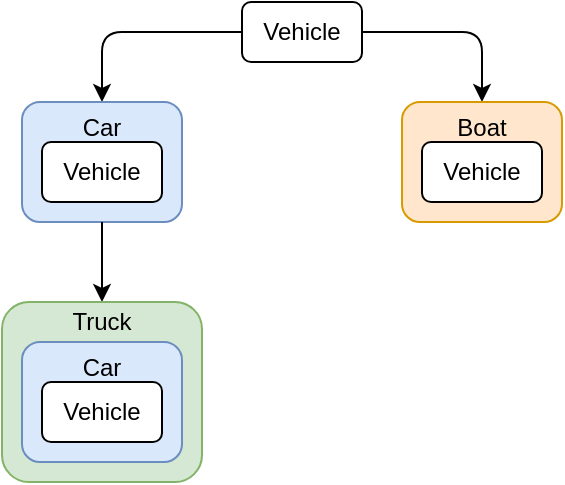 <mxfile version="26.2.2">
  <diagram name="Page-1" id="qeLaA1gAfApt4-c085ZC">
    <mxGraphModel dx="657" dy="469" grid="1" gridSize="10" guides="1" tooltips="1" connect="1" arrows="1" fold="1" page="1" pageScale="1" pageWidth="360" pageHeight="320" math="0" shadow="0">
      <root>
        <mxCell id="0" />
        <mxCell id="1" parent="0" />
        <mxCell id="d-cQ0HsLinr8hj7tUdYu-4" style="edgeStyle=orthogonalEdgeStyle;rounded=1;orthogonalLoop=1;jettySize=auto;html=1;exitX=0;exitY=0.5;exitDx=0;exitDy=0;entryX=0.5;entryY=0;entryDx=0;entryDy=0;curved=0;" edge="1" parent="1" source="d-cQ0HsLinr8hj7tUdYu-1" target="d-cQ0HsLinr8hj7tUdYu-2">
          <mxGeometry relative="1" as="geometry" />
        </mxCell>
        <mxCell id="d-cQ0HsLinr8hj7tUdYu-16" style="edgeStyle=orthogonalEdgeStyle;rounded=1;orthogonalLoop=1;jettySize=auto;html=1;exitX=1;exitY=0.5;exitDx=0;exitDy=0;entryX=0.5;entryY=0;entryDx=0;entryDy=0;curved=0;" edge="1" parent="1" source="d-cQ0HsLinr8hj7tUdYu-1" target="d-cQ0HsLinr8hj7tUdYu-14">
          <mxGeometry relative="1" as="geometry" />
        </mxCell>
        <mxCell id="d-cQ0HsLinr8hj7tUdYu-1" value="Vehicle" style="rounded=1;whiteSpace=wrap;html=1;spacingTop=0;" vertex="1" parent="1">
          <mxGeometry x="160" y="40" width="60" height="30" as="geometry" />
        </mxCell>
        <mxCell id="d-cQ0HsLinr8hj7tUdYu-5" value="" style="group" vertex="1" connectable="0" parent="1">
          <mxGeometry x="50" y="90" width="80" height="60" as="geometry" />
        </mxCell>
        <mxCell id="d-cQ0HsLinr8hj7tUdYu-2" value="Car" style="rounded=1;whiteSpace=wrap;html=1;spacingLeft=0;spacingTop=-35;fillColor=#dae8fc;strokeColor=#6c8ebf;" vertex="1" parent="d-cQ0HsLinr8hj7tUdYu-5">
          <mxGeometry width="80" height="60" as="geometry" />
        </mxCell>
        <mxCell id="d-cQ0HsLinr8hj7tUdYu-3" value="Vehicle" style="rounded=1;whiteSpace=wrap;html=1;spacingTop=0;" vertex="1" parent="d-cQ0HsLinr8hj7tUdYu-5">
          <mxGeometry x="10" y="20" width="60" height="30" as="geometry" />
        </mxCell>
        <mxCell id="d-cQ0HsLinr8hj7tUdYu-10" style="edgeStyle=orthogonalEdgeStyle;rounded=0;orthogonalLoop=1;jettySize=auto;html=1;exitX=0.5;exitY=1;exitDx=0;exitDy=0;entryX=0.5;entryY=0;entryDx=0;entryDy=0;" edge="1" parent="1" source="d-cQ0HsLinr8hj7tUdYu-2" target="d-cQ0HsLinr8hj7tUdYu-9">
          <mxGeometry relative="1" as="geometry" />
        </mxCell>
        <mxCell id="d-cQ0HsLinr8hj7tUdYu-11" value="" style="group" vertex="1" connectable="0" parent="1">
          <mxGeometry x="40" y="190" width="100" height="90" as="geometry" />
        </mxCell>
        <mxCell id="d-cQ0HsLinr8hj7tUdYu-9" value="Truck" style="rounded=1;whiteSpace=wrap;html=1;spacingTop=-70;fillColor=#d5e8d4;strokeColor=#82b366;" vertex="1" parent="d-cQ0HsLinr8hj7tUdYu-11">
          <mxGeometry width="100" height="90" as="geometry" />
        </mxCell>
        <mxCell id="d-cQ0HsLinr8hj7tUdYu-6" value="" style="group" vertex="1" connectable="0" parent="d-cQ0HsLinr8hj7tUdYu-11">
          <mxGeometry x="10" y="20" width="80" height="60" as="geometry" />
        </mxCell>
        <mxCell id="d-cQ0HsLinr8hj7tUdYu-7" value="Car" style="rounded=1;whiteSpace=wrap;html=1;spacingLeft=0;spacingTop=-35;fillColor=#dae8fc;strokeColor=#6c8ebf;" vertex="1" parent="d-cQ0HsLinr8hj7tUdYu-6">
          <mxGeometry width="80" height="60" as="geometry" />
        </mxCell>
        <mxCell id="d-cQ0HsLinr8hj7tUdYu-8" value="Vehicle" style="rounded=1;whiteSpace=wrap;html=1;spacingTop=0;" vertex="1" parent="d-cQ0HsLinr8hj7tUdYu-6">
          <mxGeometry x="10" y="20" width="60" height="30" as="geometry" />
        </mxCell>
        <mxCell id="d-cQ0HsLinr8hj7tUdYu-13" value="" style="group" vertex="1" connectable="0" parent="1">
          <mxGeometry x="240" y="90" width="80" height="60" as="geometry" />
        </mxCell>
        <mxCell id="d-cQ0HsLinr8hj7tUdYu-14" value="Boat" style="rounded=1;whiteSpace=wrap;html=1;spacingLeft=0;spacingTop=-35;fillColor=#ffe6cc;strokeColor=#d79b00;" vertex="1" parent="d-cQ0HsLinr8hj7tUdYu-13">
          <mxGeometry width="80" height="60" as="geometry" />
        </mxCell>
        <mxCell id="d-cQ0HsLinr8hj7tUdYu-15" value="Vehicle" style="rounded=1;whiteSpace=wrap;html=1;spacingTop=0;" vertex="1" parent="d-cQ0HsLinr8hj7tUdYu-13">
          <mxGeometry x="10" y="20" width="60" height="30" as="geometry" />
        </mxCell>
      </root>
    </mxGraphModel>
  </diagram>
</mxfile>
